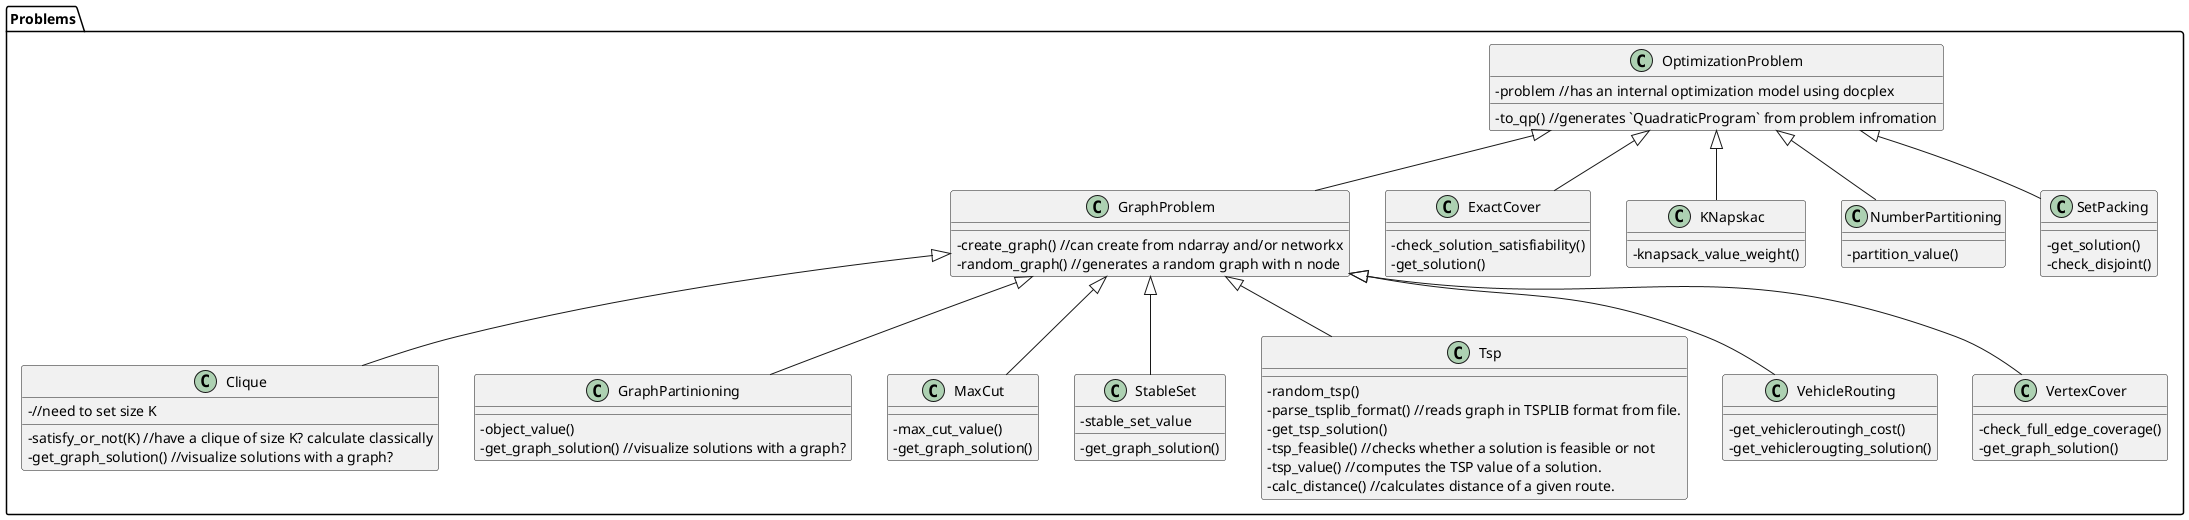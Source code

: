 @startuml
skinparam classAttributeIconSize 0
package Problems {
    class OptimizationProblem
    {
        -problem //has an internal optimization model using docplex
        -to_qp() //generates `QuadraticProgram` from problem infromation

    }
    class GraphProblem
    {
        -create_graph() //can create from ndarray and/or networkx
        -random_graph() //generates a random graph with n node
    }

    class Clique
    {
        -//need to set size K
        -satisfy_or_not(K) //have a clique of size K? calculate classically
        -get_graph_solution() //visualize solutions with a graph?
    }

    class ExactCover
    {
        -check_solution_satisfiability()
        -get_solution()
    }

    class GraphPartinioning
    {
        -object_value()
        -get_graph_solution() //visualize solutions with a graph?
    }

    class KNapskac
    {
        -knapsack_value_weight()

    }

    class MaxCut
    {
        -max_cut_value()
        -get_graph_solution()
    }

    class NumberPartitioning
    {
        -partition_value()
    }

    class SetPacking
    {
        -get_solution()
        -check_disjoint()
    }

    class StableSet
    {
        -stable_set_value
        -get_graph_solution()
    }

    class Tsp
    {
        -random_tsp()
        -parse_tsplib_format() //reads graph in TSPLIB format from file.
        -get_tsp_solution()
        -tsp_feasible() //checks whether a solution is feasible or not
        -tsp_value() //computes the TSP value of a solution.
        -calc_distance() //calculates distance of a given route.
    }

    class VehicleRouting
    {
        -get_vehicleroutingh_cost()
        -get_vehiclerougting_solution()
    }

    class VertexCover
    {
        -check_full_edge_coverage()
        -get_graph_solution()
    }

}

OptimizationProblem <|-- GraphProblem
GraphProblem <|-- Clique
GraphProblem <|-- GraphPartinioning
GraphProblem <|-- MaxCut
GraphProblem <|-- StableSet
GraphProblem <|-- Tsp
GraphProblem <|-- VehicleRouting
GraphProblem <|-- VertexCover

OptimizationProblem <|-- ExactCover
OptimizationProblem <|-- SetPacking
OptimizationProblem <|-- NumberPartitioning
OptimizationProblem <|-- KNapskac
@enduml

        -to_ising() //maybe we don't need this since we can convert a problem with converters